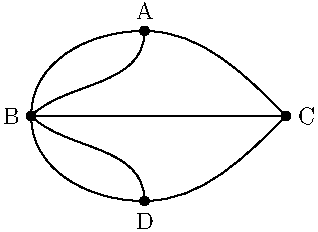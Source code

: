 // Bildgroesse setzen
size(6cm,4.5cm);
unitsize(1cm);

// Abstaende fuer die Labels
real dx=0.35;
real dy=0.35;

// Knotenkoordinaten
pair A=(2,3);
pair B=(0,1.5);
pair C=(4.5,1.5);
pair D=(2,0);

// Knoten zeichen
filldraw(shift(A)*scale(0.075)*unitcircle);
filldraw(shift(B)*scale(0.075)*unitcircle);
filldraw(shift(C)*scale(0.075)*unitcircle);
filldraw(shift(D)*scale(0.075)*unitcircle);

// Labels zeichen 
label("A",A+(0,dy));
label("B",B+(-dx,0));
label("C",C+(dx,0));
label("D",D+(0,-dy));

// Verbindungen zeichnen
draw(B--C);
draw(B{N}..{E}A);
draw(B{NE}..{N}A);
draw(B{S}..{E}D);
draw(B{SE}..{S}D);
draw(A{E}..{SE}C);
draw(D{E}..{NE}C);
